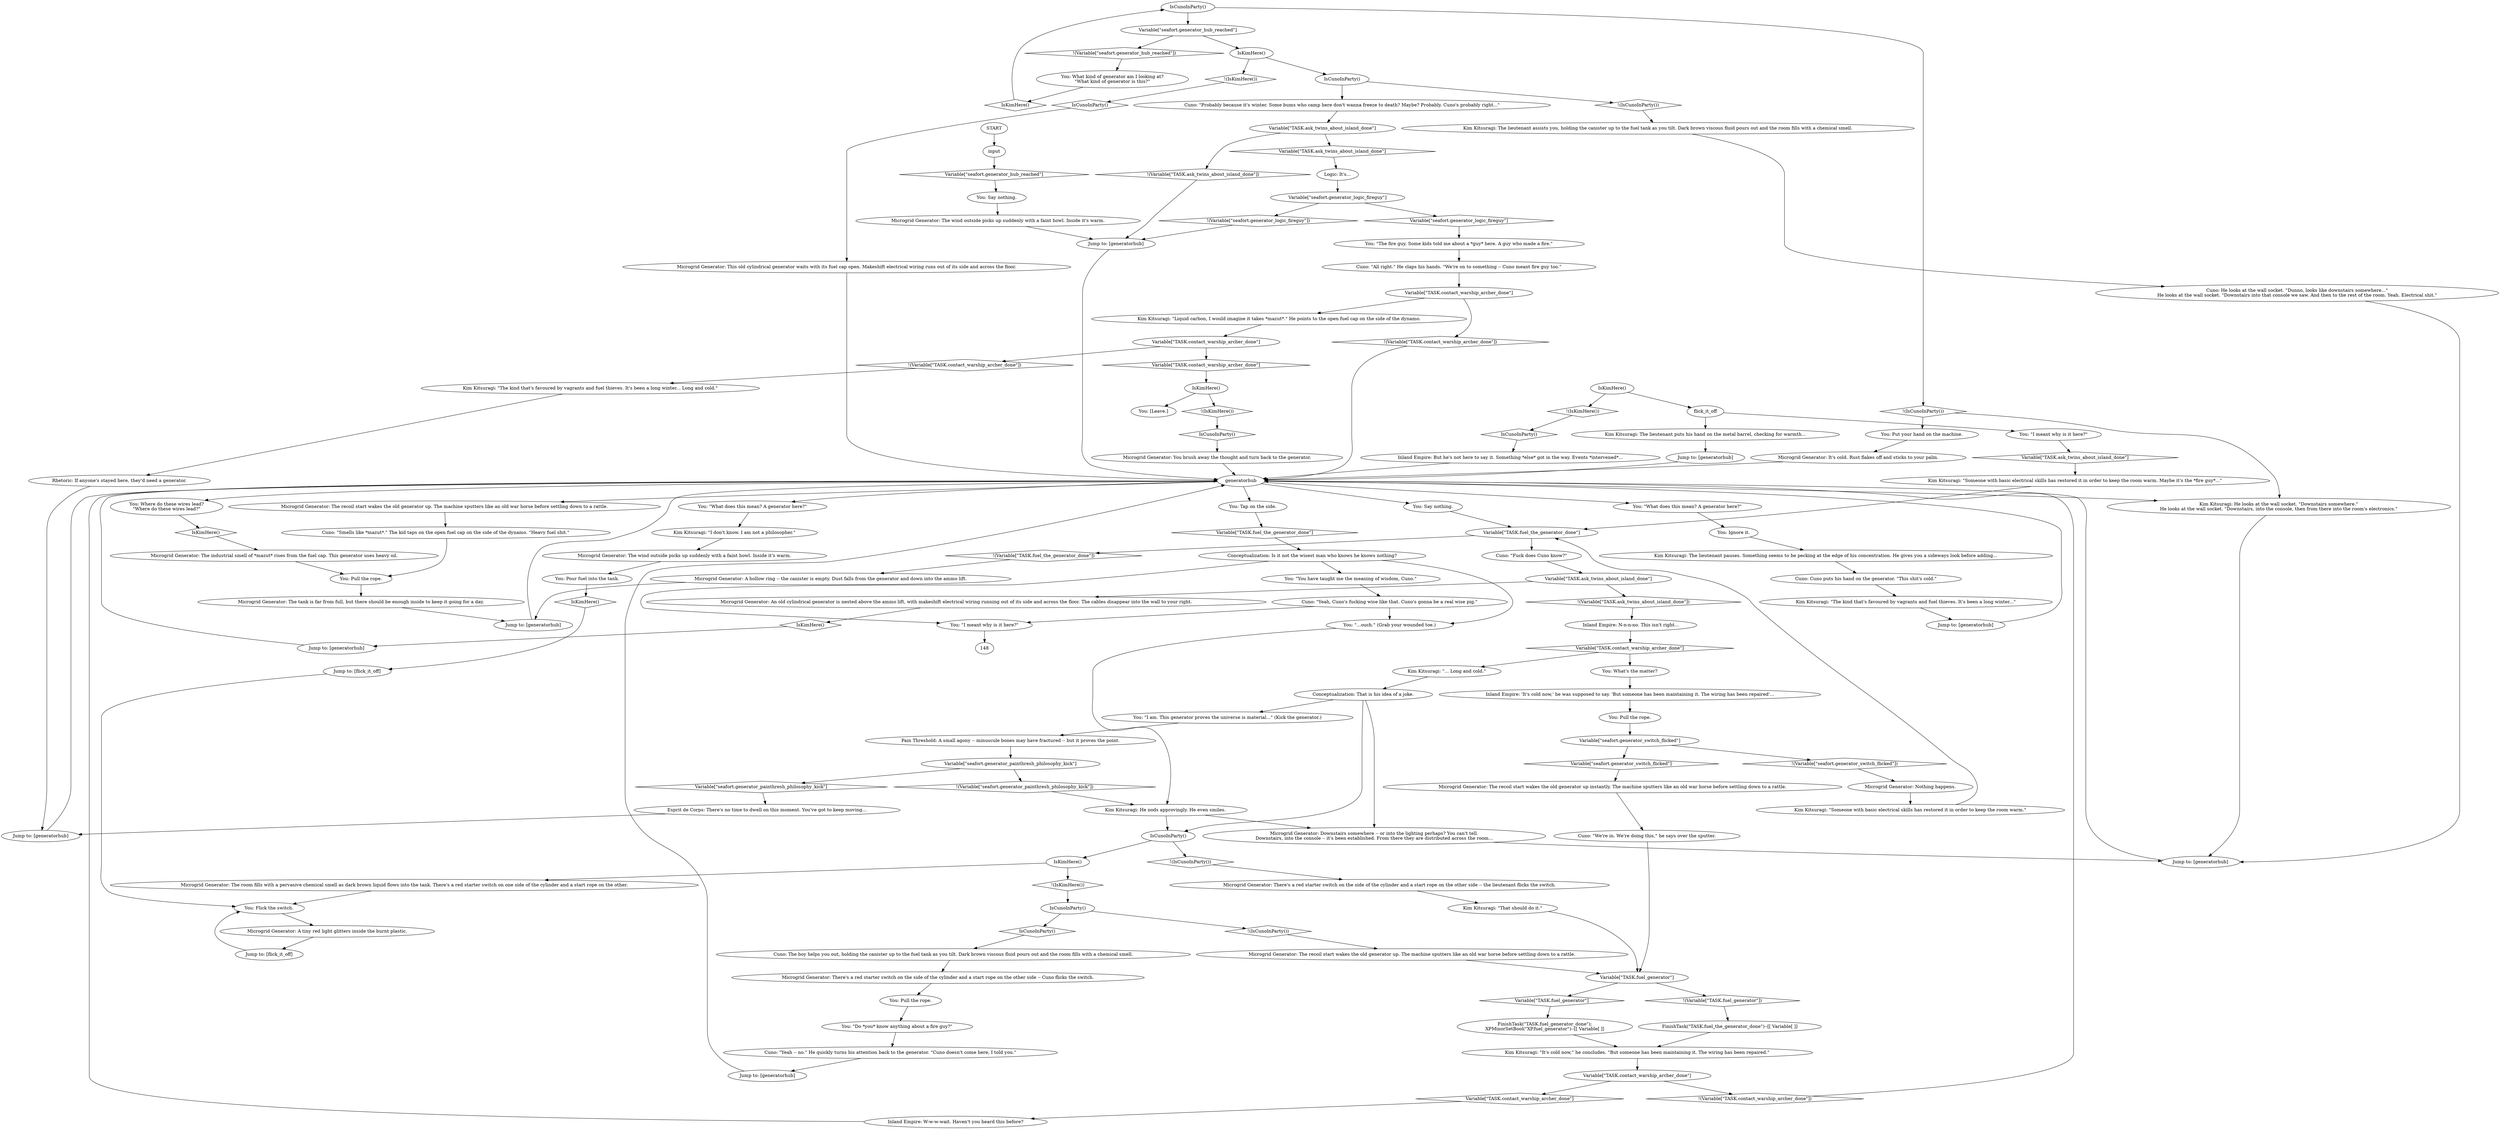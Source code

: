 # SEAFORT INT / MICROGRID GENERATOR
# (generator, rewired – insert fuel here (use controls to activate electricity and open door if fuel in). kim remarks on wiring.)
# ==================================================
digraph G {
	  0 [label="START"];
	  1 [label="input"];
	  2 [label="Variable[\"seafort.generator_logic_fireguy\"]"];
	  3 [label="Variable[\"seafort.generator_logic_fireguy\"]", shape=diamond];
	  4 [label="!(Variable[\"seafort.generator_logic_fireguy\"])", shape=diamond];
	  5 [label="Cuno: \"All right.\" He claps his hands. \"We're on to something -- Cuno meant fire guy too.\""];
	  6 [label="Microgrid Generator: There's a red starter switch on the side of the cylinder and a start rope on the other side -- Cuno flicks the switch."];
	  7 [label="Logic: It's..."];
	  8 [label="Variable[\"TASK.ask_twins_about_island_done\"]"];
	  9 [label="Variable[\"TASK.ask_twins_about_island_done\"]", shape=diamond];
	  10 [label="!(Variable[\"TASK.ask_twins_about_island_done\"])", shape=diamond];
	  11 [label="Jump to: [generatorhub]"];
	  12 [label="You: Put your hand on the machine."];
	  13 [label="Variable[\"seafort.generator_switch_flicked\"]"];
	  14 [label="Variable[\"seafort.generator_switch_flicked\"]", shape=diamond];
	  15 [label="!(Variable[\"seafort.generator_switch_flicked\"])", shape=diamond];
	  16 [label="Cuno: \"Yeah -- no.\" He quickly turns his attention back to the generator. \"Cuno doesn't come here, I told you.\""];
	  17 [label="Inland Empire: 'It's cold now,' he was supposed to say. 'But someone has been maintaining it. The wiring has been repaired'..."];
	  18 [label="Inland Empire: W-w-w-wait. Haven't you heard this before?"];
	  19 [label="generatorhub"];
	  20 [label="Microgrid Generator: It's cold. Rust flakes off and sticks to your palm."];
	  21 [label="You: Pull the rope."];
	  22 [label="Cuno: \"We're in. We're doing this,\" he says over the sputter."];
	  23 [label="Cuno: \"Yeah, Cuno's fucking wise like that. Cuno's gonna be a real wise pig.\""];
	  24 [label="You: \"You have taught me the meaning of wisdom, Cuno.\""];
	  25 [label="Kim Kitsuragi: He nods approvingly. He even smiles."];
	  26 [label="Variable[\"TASK.fuel_generator\"]"];
	  27 [label="Variable[\"TASK.fuel_generator\"]", shape=diamond];
	  28 [label="!(Variable[\"TASK.fuel_generator\"])", shape=diamond];
	  29 [label="Kim Kitsuragi: \"I don't know. I am not a philosopher.\""];
	  30 [label="Kim Kitsuragi: \"The kind that's favoured by vagrants and fuel thieves. It's been a long winter... Long and cold.\""];
	  31 [label="Microgrid Generator: A hollow ring -- the canister is empty. Dust falls from the generator and down into the ammo lift."];
	  32 [label="IsCunoInParty()"];
	  33 [label="IsCunoInParty()", shape=diamond];
	  34 [label="!(IsCunoInParty())", shape=diamond];
	  35 [label="Microgrid Generator: A tiny red light glitters inside the burnt plastic."];
	  36 [label="Jump to: [generatorhub]"];
	  37 [label="FinishTask(\"TASK.fuel_generator_done\");
XPMinorSetBool(\"XP.fuel_generator\")--[[ Variable[ ]]"];
	  38 [label="Rhetoric: If anyone's stayed here, they'd need a generator."];
	  39 [label="You: \"What does this mean? A generator here?\""];
	  40 [label="Pain Threshold: A small agony -- minuscule bones may have fractured -- but it proves the point."];
	  41 [label="Jump to: [generatorhub]"];
	  42 [label="You: Where do these wires lead?\n\"Where do these wires lead?\""];
	  43 [label="You: \"What does this mean? A generator here?\""];
	  44 [label="You: \"I am. This generator proves the universe is material...\" (Kick the generator.)"];
	  45 [label="Kim Kitsuragi: \"Someone with basic electrical skills has restored it in order to keep the room warm. Maybe it's the *fire guy*...\""];
	  46 [label="Microgrid Generator: Nothing happens."];
	  47 [label="Cuno: The boy helps you out, holding the canister up to the fuel tank as you tilt. Dark brown viscous fluid pours out and the room fills with a chemical smell."];
	  48 [label="FinishTask(\"TASK.fuel_the_generator_done\")--[[ Variable[ ]]"];
	  49 [label="You: What's the matter?"];
	  50 [label="Variable[\"TASK.contact_warship_archer_done\"]"];
	  51 [label="Variable[\"TASK.contact_warship_archer_done\"]", shape=diamond];
	  52 [label="!(Variable[\"TASK.contact_warship_archer_done\"])", shape=diamond];
	  53 [label="You: Tap on the side."];
	  54 [label="Jump to: [flick_it_off]"];
	  55 [label="Jump to: [generatorhub]"];
	  56 [label="Microgrid Generator: The wind outside picks up suddenly with a faint howl. Inside it's warm."];
	  57 [label="Variable[\"seafort.generator_painthresh_philosophy_kick\"]"];
	  58 [label="Variable[\"seafort.generator_painthresh_philosophy_kick\"]", shape=diamond];
	  59 [label="!(Variable[\"seafort.generator_painthresh_philosophy_kick\"])", shape=diamond];
	  60 [label="Variable[\"TASK.contact_warship_archer_done\"]"];
	  61 [label="Variable[\"TASK.contact_warship_archer_done\"]", shape=diamond];
	  62 [label="!(Variable[\"TASK.contact_warship_archer_done\"])", shape=diamond];
	  63 [label="You: \"The fire guy. Some kids told me about a *guy* here. A guy who made a fire.\""];
	  64 [label="IsKimHere()"];
	  65 [label="IsKimHere()", shape=diamond];
	  66 [label="!(IsKimHere())", shape=diamond];
	  67 [label="flick_it_off"];
	  68 [label="You: Flick the switch."];
	  69 [label="Kim Kitsuragi: The lieutenant puts his hand on the metal barrel, checking for warmth..."];
	  70 [label="Jump to: [generatorhub]"];
	  71 [label="Jump to: [generatorhub]"];
	  72 [label="Kim Kitsuragi: \"It's cold now,\" he concludes. \"But someone has been maintaining it. The wiring has been repaired.\""];
	  73 [label="Jump to: [generatorhub]"];
	  74 [label="You: Pull the rope."];
	  75 [label="Kim Kitsuragi: \"That should do it.\""];
	  76 [label="Cuno: \"Smells like *mazut*.\" The kid taps on the open fuel cap on the side of the dynamo. \"Heavy fuel shit.\""];
	  77 [label="Inland Empire: But he's not here to say it. Something *else* got in the way. Events *intervened*..."];
	  78 [label="You: Pull the rope."];
	  79 [label="You: \"I meant why is it here?\""];
	  80 [label="Microgrid Generator: Downstairs somewhere -- or into the lighting perhaps? You can't tell.\nDownstairs, into the console -- it's been established. From there they are distributed across the room..."];
	  81 [label="Kim Kitsuragi: The lieutenant assists you, holding the canister up to the fuel tank as you tilt. Dark brown viscous fluid pours out and the room fills with a chemical smell."];
	  82 [label="Jump to: [flick_it_off]"];
	  83 [label="Kim Kitsuragi: \"Someone with basic electrical skills has restored it in order to keep the room warm.\""];
	  84 [label="Inland Empire: N-n-n-no. This isn't right..."];
	  85 [label="Kim Kitsuragi: \"The kind that's favoured by vagrants and fuel thieves. It's been a long winter...\""];
	  86 [label="IsKimHere()"];
	  87 [label="IsKimHere()", shape=diamond];
	  88 [label="!(IsKimHere())", shape=diamond];
	  89 [label="You: [Leave.]"];
	  90 [label="Kim Kitsuragi: He looks at the wall socket. \"Downstairs somewhere.\"\nHe looks at the wall socket. \"Downstairs, into the console, then from there into the room's electronics.\""];
	  91 [label="Microgrid Generator: The industrial smell of *mazut* rises from the fuel cap. This generator uses heavy oil."];
	  92 [label="Microgrid Generator: There's a red starter switch on the side of the cylinder and a start rope on the other side -- the lieutenant flicks the switch."];
	  93 [label="Cuno: He looks at the wall socket. \"Dunno, looks like downstairs somewhere...\"\nHe looks at the wall socket. \"Downstairs into that console we saw. And then to the rest of the room. Yeah. Electrical shit.\""];
	  94 [label="Microgrid Generator: This old cylindrical generator waits with its fuel cap open. Makeshift electrical wiring runs out of its side and across the floor."];
	  95 [label="You: Say nothing."];
	  96 [label="You: \"I meant why is it here?\""];
	  97 [label="You: \"...ouch.\" (Grab your wounded toe.)"];
	  98 [label="Esprit de Corps: There's no time to dwell on this moment. You've got to keep moving..."];
	  99 [label="Conceptualization: That is his idea of a joke."];
	  100 [label="Microgrid Generator: The wind outside picks up suddenly with a faint howl. Inside it's warm."];
	  101 [label="Variable[\"TASK.fuel_the_generator_done\"]"];
	  102 [label="Variable[\"TASK.fuel_the_generator_done\"]", shape=diamond];
	  103 [label="!(Variable[\"TASK.fuel_the_generator_done\"])", shape=diamond];
	  104 [label="Cuno: \"Fuck does Cuno know?\""];
	  105 [label="You: Ignore it."];
	  106 [label="Kim Kitsuragi: \"... Long and cold.\""];
	  107 [label="Cuno: Cuno puts his hand on the generator. \"This shit's cold.\""];
	  108 [label="Microgrid Generator: You brush away the thought and turn back to the generator."];
	  109 [label="Kim Kitsuragi: The lieutenant pauses. Something seems to be pecking at the edge of his concentration. He gives you a sideways look before adding..."];
	  110 [label="Jump to: [generatorhub]"];
	  111 [label="You: Pour fuel into the tank."];
	  112 [label="Microgrid Generator: The recoil start wakes the old generator up. The machine sputters like an old war horse before settling down to a rattle."];
	  113 [label="Microgrid Generator: The tank is far from full, but there should be enough inside to keep it going for a day."];
	  114 [label="Conceptualization: Is it not the wisest man who knows he knows nothing?"];
	  115 [label="Variable[\"TASK.ask_twins_about_island_done\"]"];
	  116 [label="Variable[\"TASK.ask_twins_about_island_done\"]", shape=diamond];
	  117 [label="!(Variable[\"TASK.ask_twins_about_island_done\"])", shape=diamond];
	  118 [label="Microgrid Generator: An old cylindrical generator is nested above the ammo lift, with makeshift electrical wiring running out of its side and across the floor. The cables disappear into the wall to your right."];
	  119 [label="You: What kind of generator am I looking at?\n\"What kind of generator is this?\""];
	  120 [label="You: Say nothing."];
	  121 [label="IsCunoInParty()"];
	  122 [label="IsCunoInParty()", shape=diamond];
	  123 [label="!(IsCunoInParty())", shape=diamond];
	  124 [label="IsKimHere()"];
	  125 [label="IsKimHere()", shape=diamond];
	  126 [label="!(IsKimHere())", shape=diamond];
	  127 [label="Microgrid Generator: The room fills with a pervasive chemical smell as dark brown liquid flows into the tank. There's a red starter switch on one side of the cylinder and a start rope on the other."];
	  128 [label="Microgrid Generator: The recoil start wakes the old generator up. The machine sputters like an old war horse before settling down to a rattle."];
	  129 [label="Microgrid Generator: The recoil start wakes the old generator up instantly. The machine sputters like an old war horse before settling down to a rattle."];
	  130 [label="You: \"Do *you* know anything about a fire guy?\""];
	  131 [label="Variable[\"TASK.contact_warship_archer_done\"]"];
	  132 [label="Variable[\"TASK.contact_warship_archer_done\"]", shape=diamond];
	  133 [label="!(Variable[\"TASK.contact_warship_archer_done\"])", shape=diamond];
	  134 [label="Kim Kitsuragi: \"Liquid carbon, I would imagine it takes *mazut*.\" He points to the open fuel cap on the side of the dynamo."];
	  135 [label="IsCunoInParty()"];
	  136 [label="IsCunoInParty()", shape=diamond];
	  137 [label="!(IsCunoInParty())", shape=diamond];
	  138 [label="Variable[\"seafort.generator_hub_reached\"]"];
	  139 [label="Variable[\"seafort.generator_hub_reached\"]", shape=diamond];
	  140 [label="!(Variable[\"seafort.generator_hub_reached\"])", shape=diamond];
	  141 [label="IsKimHere()"];
	  142 [label="IsKimHere()", shape=diamond];
	  143 [label="!(IsKimHere())", shape=diamond];
	  144 [label="IsCunoInParty()"];
	  145 [label="IsCunoInParty()", shape=diamond];
	  146 [label="!(IsCunoInParty())", shape=diamond];
	  147 [label="Cuno: \"Probably because it's winter. Some bums who camp here don't wanna freeze to death? Maybe? Probably. Cuno's probably right...\""];
	  0 -> 1
	  1 -> 139
	  2 -> 3
	  2 -> 4
	  3 -> 63
	  4 -> 36
	  5 -> 131
	  6 -> 21
	  7 -> 2
	  8 -> 9
	  8 -> 10
	  9 -> 7
	  10 -> 36
	  11 -> 19
	  12 -> 20
	  13 -> 14
	  13 -> 15
	  14 -> 129
	  15 -> 46
	  16 -> 41
	  17 -> 78
	  18 -> 19
	  19 -> 39
	  19 -> 42
	  19 -> 43
	  19 -> 112
	  19 -> 53
	  19 -> 120
	  19 -> 90
	  20 -> 19
	  21 -> 130
	  22 -> 26
	  23 -> 96
	  23 -> 97
	  24 -> 23
	  25 -> 80
	  25 -> 121
	  26 -> 27
	  26 -> 28
	  27 -> 37
	  28 -> 48
	  29 -> 100
	  30 -> 38
	  31 -> 11
	  32 -> 33
	  32 -> 34
	  33 -> 47
	  34 -> 128
	  35 -> 54
	  36 -> 19
	  37 -> 72
	  38 -> 55
	  39 -> 105
	  40 -> 57
	  41 -> 19
	  42 -> 142
	  43 -> 29
	  44 -> 40
	  45 -> 101
	  46 -> 83
	  47 -> 6
	  48 -> 72
	  49 -> 17
	  50 -> 51
	  50 -> 52
	  51 -> 18
	  52 -> 19
	  53 -> 102
	  54 -> 68
	  55 -> 19
	  56 -> 36
	  57 -> 58
	  57 -> 59
	  58 -> 98
	  59 -> 25
	  60 -> 61
	  60 -> 62
	  61 -> 86
	  62 -> 30
	  63 -> 5
	  64 -> 66
	  64 -> 67
	  65 -> 135
	  66 -> 122
	  67 -> 69
	  67 -> 79
	  68 -> 35
	  69 -> 73
	  70 -> 19
	  71 -> 19
	  72 -> 50
	  73 -> 19
	  74 -> 113
	  75 -> 26
	  76 -> 74
	  77 -> 19
	  78 -> 13
	  79 -> 116
	  80 -> 71
	  81 -> 93
	  82 -> 68
	  83 -> 101
	  84 -> 132
	  85 -> 110
	  86 -> 88
	  86 -> 89
	  87 -> 70
	  88 -> 136
	  90 -> 71
	  91 -> 74
	  92 -> 75
	  93 -> 71
	  94 -> 19
	  95 -> 56
	  96 -> 148
	  97 -> 25
	  98 -> 55
	  99 -> 80
	  99 -> 121
	  99 -> 44
	  100 -> 111
	  101 -> 104
	  101 -> 103
	  102 -> 114
	  103 -> 31
	  104 -> 115
	  105 -> 109
	  106 -> 99
	  107 -> 85
	  108 -> 19
	  109 -> 107
	  110 -> 19
	  111 -> 125
	  112 -> 76
	  113 -> 11
	  114 -> 24
	  114 -> 97
	  114 -> 96
	  115 -> 117
	  115 -> 118
	  116 -> 45
	  117 -> 84
	  118 -> 87
	  119 -> 65
	  120 -> 101
	  121 -> 123
	  121 -> 124
	  122 -> 77
	  123 -> 92
	  124 -> 126
	  124 -> 127
	  125 -> 82
	  126 -> 32
	  127 -> 68
	  128 -> 26
	  129 -> 22
	  130 -> 16
	  131 -> 133
	  131 -> 134
	  132 -> 49
	  132 -> 106
	  133 -> 19
	  134 -> 60
	  135 -> 137
	  135 -> 138
	  136 -> 108
	  137 -> 90
	  137 -> 12
	  138 -> 140
	  138 -> 141
	  139 -> 95
	  140 -> 119
	  141 -> 144
	  141 -> 143
	  142 -> 91
	  143 -> 145
	  144 -> 146
	  144 -> 147
	  145 -> 94
	  146 -> 81
	  147 -> 8
}

